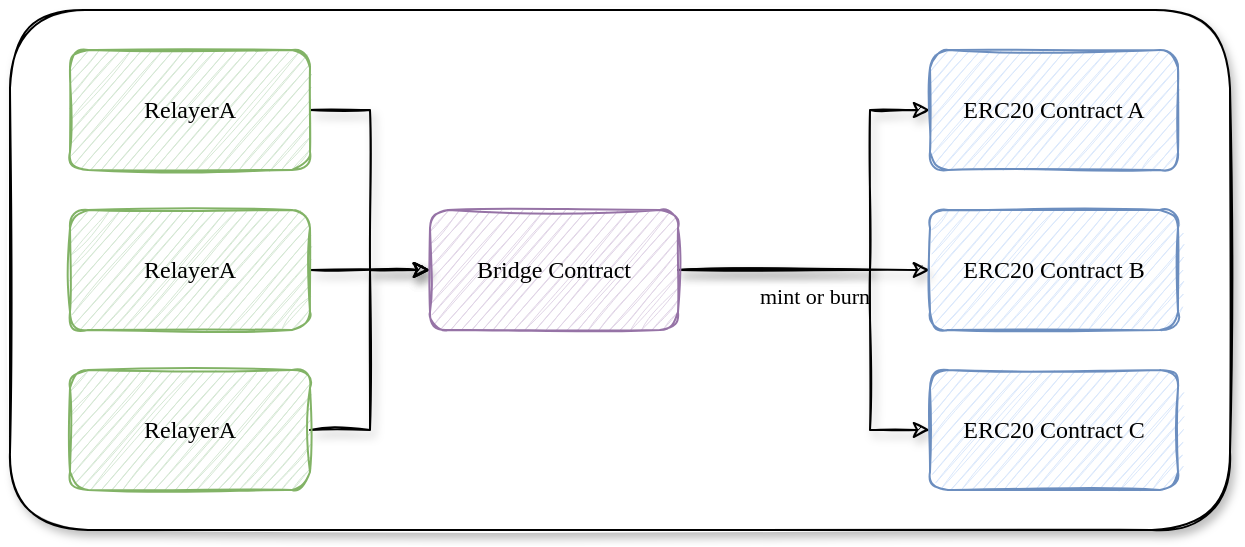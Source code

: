 <mxfile version="16.1.2" type="github">
  <diagram id="qMNudfD0vzJZRYzWXN_J" name="第 1 页">
    <mxGraphModel dx="715" dy="422" grid="1" gridSize="10" guides="1" tooltips="1" connect="1" arrows="1" fold="1" page="1" pageScale="1" pageWidth="827" pageHeight="1169" math="0" shadow="0">
      <root>
        <mxCell id="0" />
        <mxCell id="1" parent="0" />
        <mxCell id="iEOz5mzsHdN-lvPFBywn-14" value="" style="rounded=1;whiteSpace=wrap;html=1;fontFamily=Comic Sans MS;sketch=1;shadow=1;glass=0;" vertex="1" parent="1">
          <mxGeometry x="140" y="170" width="610" height="260" as="geometry" />
        </mxCell>
        <mxCell id="iEOz5mzsHdN-lvPFBywn-5" style="edgeStyle=orthogonalEdgeStyle;rounded=0;orthogonalLoop=1;jettySize=auto;html=1;exitX=1;exitY=0.5;exitDx=0;exitDy=0;entryX=0;entryY=0.5;entryDx=0;entryDy=0;fontFamily=Comic Sans MS;sketch=1;shadow=1;" edge="1" parent="1" source="iEOz5mzsHdN-lvPFBywn-1" target="iEOz5mzsHdN-lvPFBywn-4">
          <mxGeometry relative="1" as="geometry">
            <Array as="points">
              <mxPoint x="320" y="220" />
              <mxPoint x="320" y="300" />
            </Array>
          </mxGeometry>
        </mxCell>
        <mxCell id="iEOz5mzsHdN-lvPFBywn-1" value="RelayerA" style="rounded=1;whiteSpace=wrap;html=1;fontFamily=Comic Sans MS;shadow=0;sketch=1;fillColor=#d5e8d4;strokeColor=#82b366;" vertex="1" parent="1">
          <mxGeometry x="170" y="190" width="120" height="60" as="geometry" />
        </mxCell>
        <mxCell id="iEOz5mzsHdN-lvPFBywn-8" style="edgeStyle=orthogonalEdgeStyle;rounded=0;orthogonalLoop=1;jettySize=auto;html=1;exitX=1;exitY=0.5;exitDx=0;exitDy=0;entryX=0;entryY=0.5;entryDx=0;entryDy=0;fontFamily=Comic Sans MS;sketch=1;shadow=1;" edge="1" parent="1" source="iEOz5mzsHdN-lvPFBywn-2" target="iEOz5mzsHdN-lvPFBywn-4">
          <mxGeometry relative="1" as="geometry" />
        </mxCell>
        <mxCell id="iEOz5mzsHdN-lvPFBywn-2" value="RelayerA" style="rounded=1;whiteSpace=wrap;html=1;fontFamily=Comic Sans MS;shadow=0;sketch=1;fillColor=#d5e8d4;strokeColor=#82b366;" vertex="1" parent="1">
          <mxGeometry x="170" y="270" width="120" height="60" as="geometry" />
        </mxCell>
        <mxCell id="iEOz5mzsHdN-lvPFBywn-10" style="edgeStyle=orthogonalEdgeStyle;rounded=0;orthogonalLoop=1;jettySize=auto;html=1;exitX=1;exitY=0.5;exitDx=0;exitDy=0;entryX=0;entryY=0.5;entryDx=0;entryDy=0;fontFamily=Comic Sans MS;sketch=1;shadow=1;" edge="1" parent="1" source="iEOz5mzsHdN-lvPFBywn-3" target="iEOz5mzsHdN-lvPFBywn-4">
          <mxGeometry relative="1" as="geometry">
            <Array as="points">
              <mxPoint x="320" y="380" />
              <mxPoint x="320" y="300" />
            </Array>
          </mxGeometry>
        </mxCell>
        <mxCell id="iEOz5mzsHdN-lvPFBywn-3" value="RelayerA" style="rounded=1;whiteSpace=wrap;html=1;fontFamily=Comic Sans MS;shadow=0;sketch=1;fillColor=#d5e8d4;strokeColor=#82b366;" vertex="1" parent="1">
          <mxGeometry x="170" y="350" width="120" height="60" as="geometry" />
        </mxCell>
        <mxCell id="iEOz5mzsHdN-lvPFBywn-12" style="edgeStyle=orthogonalEdgeStyle;rounded=0;orthogonalLoop=1;jettySize=auto;html=1;exitX=1;exitY=0.5;exitDx=0;exitDy=0;entryX=0;entryY=0.5;entryDx=0;entryDy=0;fontFamily=Comic Sans MS;sketch=1;shadow=1;" edge="1" parent="1" source="iEOz5mzsHdN-lvPFBywn-4" target="iEOz5mzsHdN-lvPFBywn-11">
          <mxGeometry relative="1" as="geometry">
            <Array as="points">
              <mxPoint x="570" y="300" />
              <mxPoint x="570" y="220" />
            </Array>
          </mxGeometry>
        </mxCell>
        <mxCell id="iEOz5mzsHdN-lvPFBywn-13" value="mint or burn" style="edgeLabel;html=1;align=center;verticalAlign=middle;resizable=0;points=[];fontFamily=Comic Sans MS;" vertex="1" connectable="0" parent="iEOz5mzsHdN-lvPFBywn-12">
          <mxGeometry x="-0.188" y="1" relative="1" as="geometry">
            <mxPoint x="-16" y="14" as="offset" />
          </mxGeometry>
        </mxCell>
        <mxCell id="iEOz5mzsHdN-lvPFBywn-17" style="edgeStyle=orthogonalEdgeStyle;rounded=0;orthogonalLoop=1;jettySize=auto;html=1;exitX=1;exitY=0.5;exitDx=0;exitDy=0;entryX=0;entryY=0.5;entryDx=0;entryDy=0;fontFamily=Comic Sans MS;sketch=1;shadow=1;" edge="1" parent="1" source="iEOz5mzsHdN-lvPFBywn-4" target="iEOz5mzsHdN-lvPFBywn-15">
          <mxGeometry relative="1" as="geometry" />
        </mxCell>
        <mxCell id="iEOz5mzsHdN-lvPFBywn-18" style="edgeStyle=orthogonalEdgeStyle;rounded=0;orthogonalLoop=1;jettySize=auto;html=1;exitX=1;exitY=0.5;exitDx=0;exitDy=0;entryX=0;entryY=0.5;entryDx=0;entryDy=0;fontFamily=Comic Sans MS;sketch=1;shadow=1;" edge="1" parent="1" source="iEOz5mzsHdN-lvPFBywn-4" target="iEOz5mzsHdN-lvPFBywn-16">
          <mxGeometry relative="1" as="geometry">
            <Array as="points">
              <mxPoint x="570" y="300" />
              <mxPoint x="570" y="380" />
            </Array>
          </mxGeometry>
        </mxCell>
        <mxCell id="iEOz5mzsHdN-lvPFBywn-4" value="Bridge Contract" style="rounded=1;whiteSpace=wrap;html=1;fontFamily=Comic Sans MS;shadow=0;sketch=1;fillColor=#e1d5e7;strokeColor=#9673a6;" vertex="1" parent="1">
          <mxGeometry x="350" y="270" width="124" height="60" as="geometry" />
        </mxCell>
        <mxCell id="iEOz5mzsHdN-lvPFBywn-11" value="ERC20 Contract A" style="rounded=1;whiteSpace=wrap;html=1;fontFamily=Comic Sans MS;shadow=0;sketch=1;fillColor=#dae8fc;strokeColor=#6c8ebf;" vertex="1" parent="1">
          <mxGeometry x="600" y="190" width="124" height="60" as="geometry" />
        </mxCell>
        <mxCell id="iEOz5mzsHdN-lvPFBywn-15" value="ERC20 Contract B" style="rounded=1;whiteSpace=wrap;html=1;fontFamily=Comic Sans MS;shadow=0;sketch=1;fillColor=#dae8fc;strokeColor=#6c8ebf;" vertex="1" parent="1">
          <mxGeometry x="600" y="270" width="124" height="60" as="geometry" />
        </mxCell>
        <mxCell id="iEOz5mzsHdN-lvPFBywn-16" value="ERC20 Contract C" style="rounded=1;whiteSpace=wrap;html=1;fontFamily=Comic Sans MS;shadow=0;sketch=1;fillColor=#dae8fc;strokeColor=#6c8ebf;" vertex="1" parent="1">
          <mxGeometry x="600" y="350" width="124" height="60" as="geometry" />
        </mxCell>
      </root>
    </mxGraphModel>
  </diagram>
</mxfile>
